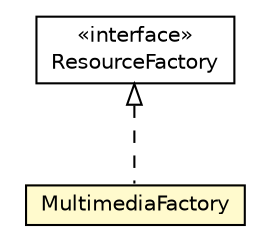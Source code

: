 #!/usr/local/bin/dot
#
# Class diagram 
# Generated by UMLGraph version R5_6-24-gf6e263 (http://www.umlgraph.org/)
#

digraph G {
	edge [fontname="Helvetica",fontsize=10,labelfontname="Helvetica",labelfontsize=10];
	node [fontname="Helvetica",fontsize=10,shape=plaintext];
	nodesep=0.25;
	ranksep=0.5;
	// org.universAAL.ontology.MultimediaFactory
	c251223 [label=<<table title="org.universAAL.ontology.MultimediaFactory" border="0" cellborder="1" cellspacing="0" cellpadding="2" port="p" bgcolor="lemonChiffon" href="./MultimediaFactory.html">
		<tr><td><table border="0" cellspacing="0" cellpadding="1">
<tr><td align="center" balign="center"> MultimediaFactory </td></tr>
		</table></td></tr>
		</table>>, URL="./MultimediaFactory.html", fontname="Helvetica", fontcolor="black", fontsize=10.0];
	//org.universAAL.ontology.MultimediaFactory implements org.universAAL.middleware.rdf.ResourceFactory
	c251804:p -> c251223:p [dir=back,arrowtail=empty,style=dashed];
	// org.universAAL.middleware.rdf.ResourceFactory
	c251804 [label=<<table title="org.universAAL.middleware.rdf.ResourceFactory" border="0" cellborder="1" cellspacing="0" cellpadding="2" port="p" href="http://java.sun.com/j2se/1.4.2/docs/api/org/universAAL/middleware/rdf/ResourceFactory.html">
		<tr><td><table border="0" cellspacing="0" cellpadding="1">
<tr><td align="center" balign="center"> &#171;interface&#187; </td></tr>
<tr><td align="center" balign="center"> ResourceFactory </td></tr>
		</table></td></tr>
		</table>>, URL="http://java.sun.com/j2se/1.4.2/docs/api/org/universAAL/middleware/rdf/ResourceFactory.html", fontname="Helvetica", fontcolor="black", fontsize=10.0];
}

